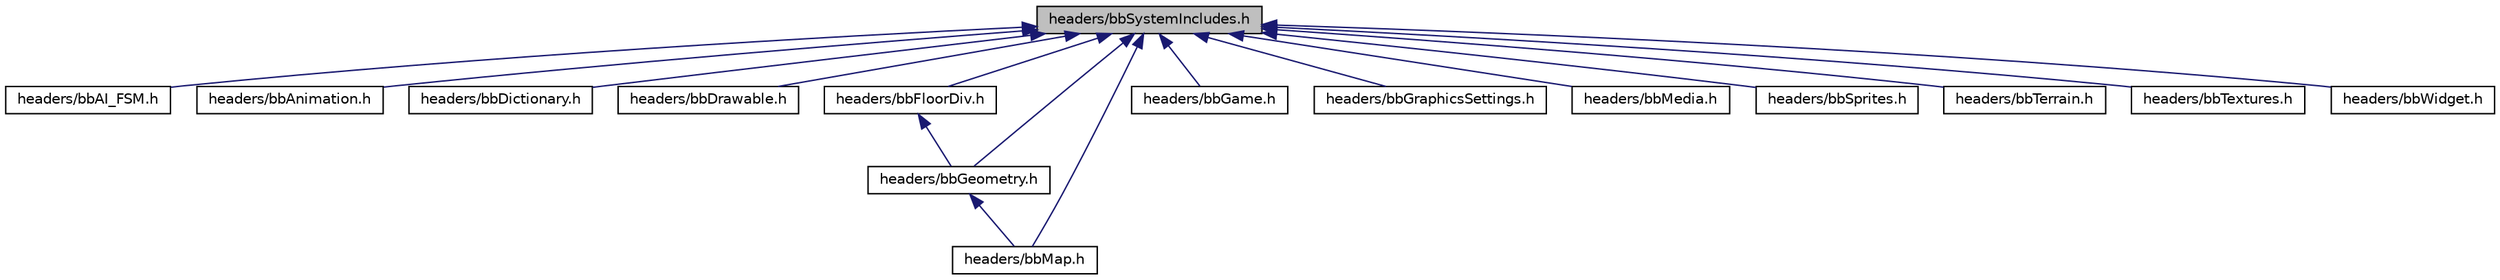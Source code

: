 digraph "headers/bbSystemIncludes.h"
{
 // LATEX_PDF_SIZE
  edge [fontname="Helvetica",fontsize="10",labelfontname="Helvetica",labelfontsize="10"];
  node [fontname="Helvetica",fontsize="10",shape=record];
  Node1 [label="headers/bbSystemIncludes.h",height=0.2,width=0.4,color="black", fillcolor="grey75", style="filled", fontcolor="black",tooltip="bbGame is the root of all data stored by the game."];
  Node1 -> Node2 [dir="back",color="midnightblue",fontsize="10",style="solid",fontname="Helvetica"];
  Node2 [label="headers/bbAI_FSM.h",height=0.2,width=0.4,color="black", fillcolor="white", style="filled",URL="$bbAI__FSM_8h.html",tooltip="A bbAI_FSM (Finite State Machine) contains the code to control behaviours of things in-game."];
  Node1 -> Node3 [dir="back",color="midnightblue",fontsize="10",style="solid",fontname="Helvetica"];
  Node3 [label="headers/bbAnimation.h",height=0.2,width=0.4,color="black", fillcolor="white", style="filled",URL="$bbAnimation_8h.html",tooltip=" "];
  Node1 -> Node4 [dir="back",color="midnightblue",fontsize="10",style="solid",fontname="Helvetica"];
  Node4 [label="headers/bbDictionary.h",height=0.2,width=0.4,color="black", fillcolor="white", style="filled",URL="$bbDictionary_8h.html",tooltip="bbDictionary stores a number of key-value pairs for fast lookup. Keys should be up to 32 characters...."];
  Node1 -> Node5 [dir="back",color="midnightblue",fontsize="10",style="solid",fontname="Helvetica"];
  Node5 [label="headers/bbDrawable.h",height=0.2,width=0.4,color="black", fillcolor="white", style="filled",URL="$bbDrawable_8h.html",tooltip="bbGame is the root of all data stored by the game."];
  Node1 -> Node6 [dir="back",color="midnightblue",fontsize="10",style="solid",fontname="Helvetica"];
  Node6 [label="headers/bbFloorDiv.h",height=0.2,width=0.4,color="black", fillcolor="white", style="filled",URL="$bbFloorDiv_8h.html",tooltip="bbFloorDiv contains functions for integer division, rounding toward negative infinity."];
  Node6 -> Node7 [dir="back",color="midnightblue",fontsize="10",style="solid",fontname="Helvetica"];
  Node7 [label="headers/bbGeometry.h",height=0.2,width=0.4,color="black", fillcolor="white", style="filled",URL="$bbGeometry_8h.html",tooltip="This file describes data types and methods for dealing with 3d map coordinates and 2d screen coordina..."];
  Node7 -> Node8 [dir="back",color="midnightblue",fontsize="10",style="solid",fontname="Helvetica"];
  Node8 [label="headers/bbMap.h",height=0.2,width=0.4,color="black", fillcolor="white", style="filled",URL="$bbMap_8h.html",tooltip="bbMap stores all the game data pertaining to one map in the game. There should be enough data provide..."];
  Node1 -> Node9 [dir="back",color="midnightblue",fontsize="10",style="solid",fontname="Helvetica"];
  Node9 [label="headers/bbGame.h",height=0.2,width=0.4,color="black", fillcolor="white", style="filled",URL="$bbGame_8h.html",tooltip="bbGame is the root of all data stored by the game."];
  Node1 -> Node7 [dir="back",color="midnightblue",fontsize="10",style="solid",fontname="Helvetica"];
  Node1 -> Node10 [dir="back",color="midnightblue",fontsize="10",style="solid",fontname="Helvetica"];
  Node10 [label="headers/bbGraphicsSettings.h",height=0.2,width=0.4,color="black", fillcolor="white", style="filled",URL="$bbGraphicsSettings_8h.html",tooltip="bbGraphicsSettings contains data pertaining to the window the game is being displayed in"];
  Node1 -> Node8 [dir="back",color="midnightblue",fontsize="10",style="solid",fontname="Helvetica"];
  Node1 -> Node11 [dir="back",color="midnightblue",fontsize="10",style="solid",fontname="Helvetica"];
  Node11 [label="headers/bbMedia.h",height=0.2,width=0.4,color="black", fillcolor="white", style="filled",URL="$bbMedia_8h.html",tooltip="bbMedia stores all of the graphics, etc needed to display everything drawn to the screen,..."];
  Node1 -> Node12 [dir="back",color="midnightblue",fontsize="10",style="solid",fontname="Helvetica"];
  Node12 [label="headers/bbSprites.h",height=0.2,width=0.4,color="black", fillcolor="white", style="filled",URL="$bbSprites_8h.html",tooltip="sfSprite is the basic object drawn to the viewport"];
  Node1 -> Node13 [dir="back",color="midnightblue",fontsize="10",style="solid",fontname="Helvetica"];
  Node13 [label="headers/bbTerrain.h",height=0.2,width=0.4,color="black", fillcolor="white", style="filled",URL="$bbTerrain_8h.html",tooltip="bbGame is the root of all data stored by the game."];
  Node1 -> Node14 [dir="back",color="midnightblue",fontsize="10",style="solid",fontname="Helvetica"];
  Node14 [label="headers/bbTextures.h",height=0.2,width=0.4,color="black", fillcolor="white", style="filled",URL="$bbTextures_8h.html",tooltip="sfTexture is define in SFML as raw pixel data bbTextures is a container for sfTextures"];
  Node1 -> Node15 [dir="back",color="midnightblue",fontsize="10",style="solid",fontname="Helvetica"];
  Node15 [label="headers/bbWidget.h",height=0.2,width=0.4,color="black", fillcolor="white", style="filled",URL="$bbWidget_8h.html",tooltip="bbWidget includes things like menus and buttons. Each widget owns a list of subwidgets and widgets ar..."];
}
